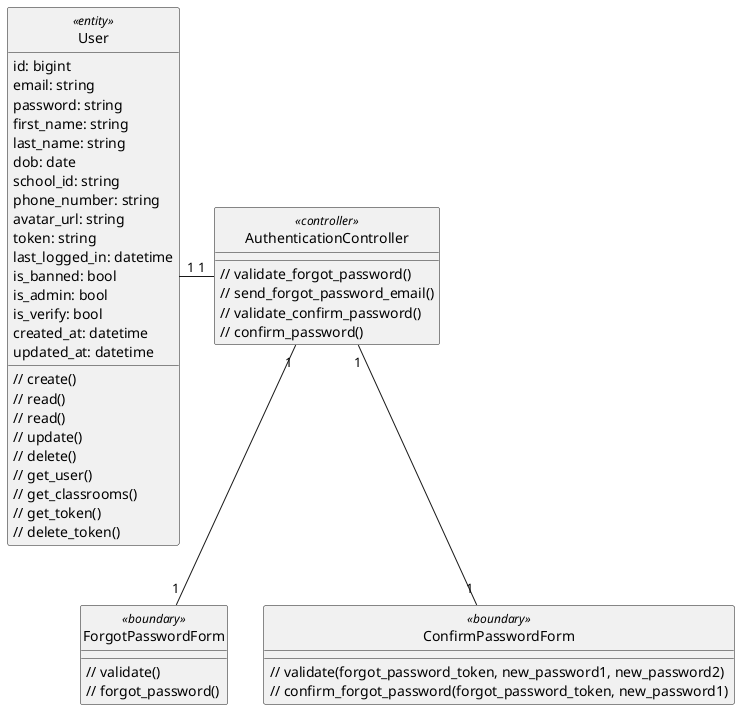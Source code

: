 @startuml login

class User <<entity>> {
    id: bigint
    email: string
    password: string
    first_name: string
    last_name: string
    dob: date
    school_id: string
    phone_number: string
    avatar_url: string
    token: string
    last_logged_in: datetime
    is_banned: bool
    is_admin: bool
    is_verify: bool
    created_at: datetime
    updated_at: datetime

    // create()
    // read()
    // read()
    // update()
    // delete()
    // get_user()
    // get_classrooms()
    // get_token()
    // delete_token()
}

class ForgotPasswordForm <<boundary>> {
    // validate()
    // forgot_password()
}

class ConfirmPasswordForm <<boundary>> {
    // validate(forgot_password_token, new_password1, new_password2)
    // confirm_forgot_password(forgot_password_token, new_password1)
}


class AuthenticationController <<controller>> {
    // validate_forgot_password()
    // send_forgot_password_email()
    // validate_confirm_password()
    // confirm_password()
}

hide User <<entity>> circle
hide ForgotPasswordForm <<boundary>> circle
hide ConfirmPasswordForm <<boundary>> circle
hide AuthenticationController <<controller>> circle

AuthenticationController "1" -left- "1" User
AuthenticationController "1" -down- "1" ForgotPasswordForm
AuthenticationController "1" -down- "1" ConfirmPasswordForm
@enduml
